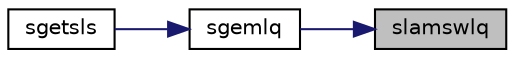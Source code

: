 digraph "slamswlq"
{
 // LATEX_PDF_SIZE
  edge [fontname="Helvetica",fontsize="10",labelfontname="Helvetica",labelfontsize="10"];
  node [fontname="Helvetica",fontsize="10",shape=record];
  rankdir="RL";
  Node1 [label="slamswlq",height=0.2,width=0.4,color="black", fillcolor="grey75", style="filled", fontcolor="black",tooltip="SLAMSWLQ"];
  Node1 -> Node2 [dir="back",color="midnightblue",fontsize="10",style="solid",fontname="Helvetica"];
  Node2 [label="sgemlq",height=0.2,width=0.4,color="black", fillcolor="white", style="filled",URL="$sgemlq_8f.html#a7a01f1e6ca7bce4a0ed87f2b3fde8092",tooltip="SGEMLQ"];
  Node2 -> Node3 [dir="back",color="midnightblue",fontsize="10",style="solid",fontname="Helvetica"];
  Node3 [label="sgetsls",height=0.2,width=0.4,color="black", fillcolor="white", style="filled",URL="$sgetsls_8f.html#a6208039df0bf345b9befcf55a4ceaef3",tooltip="SGETSLS"];
}
